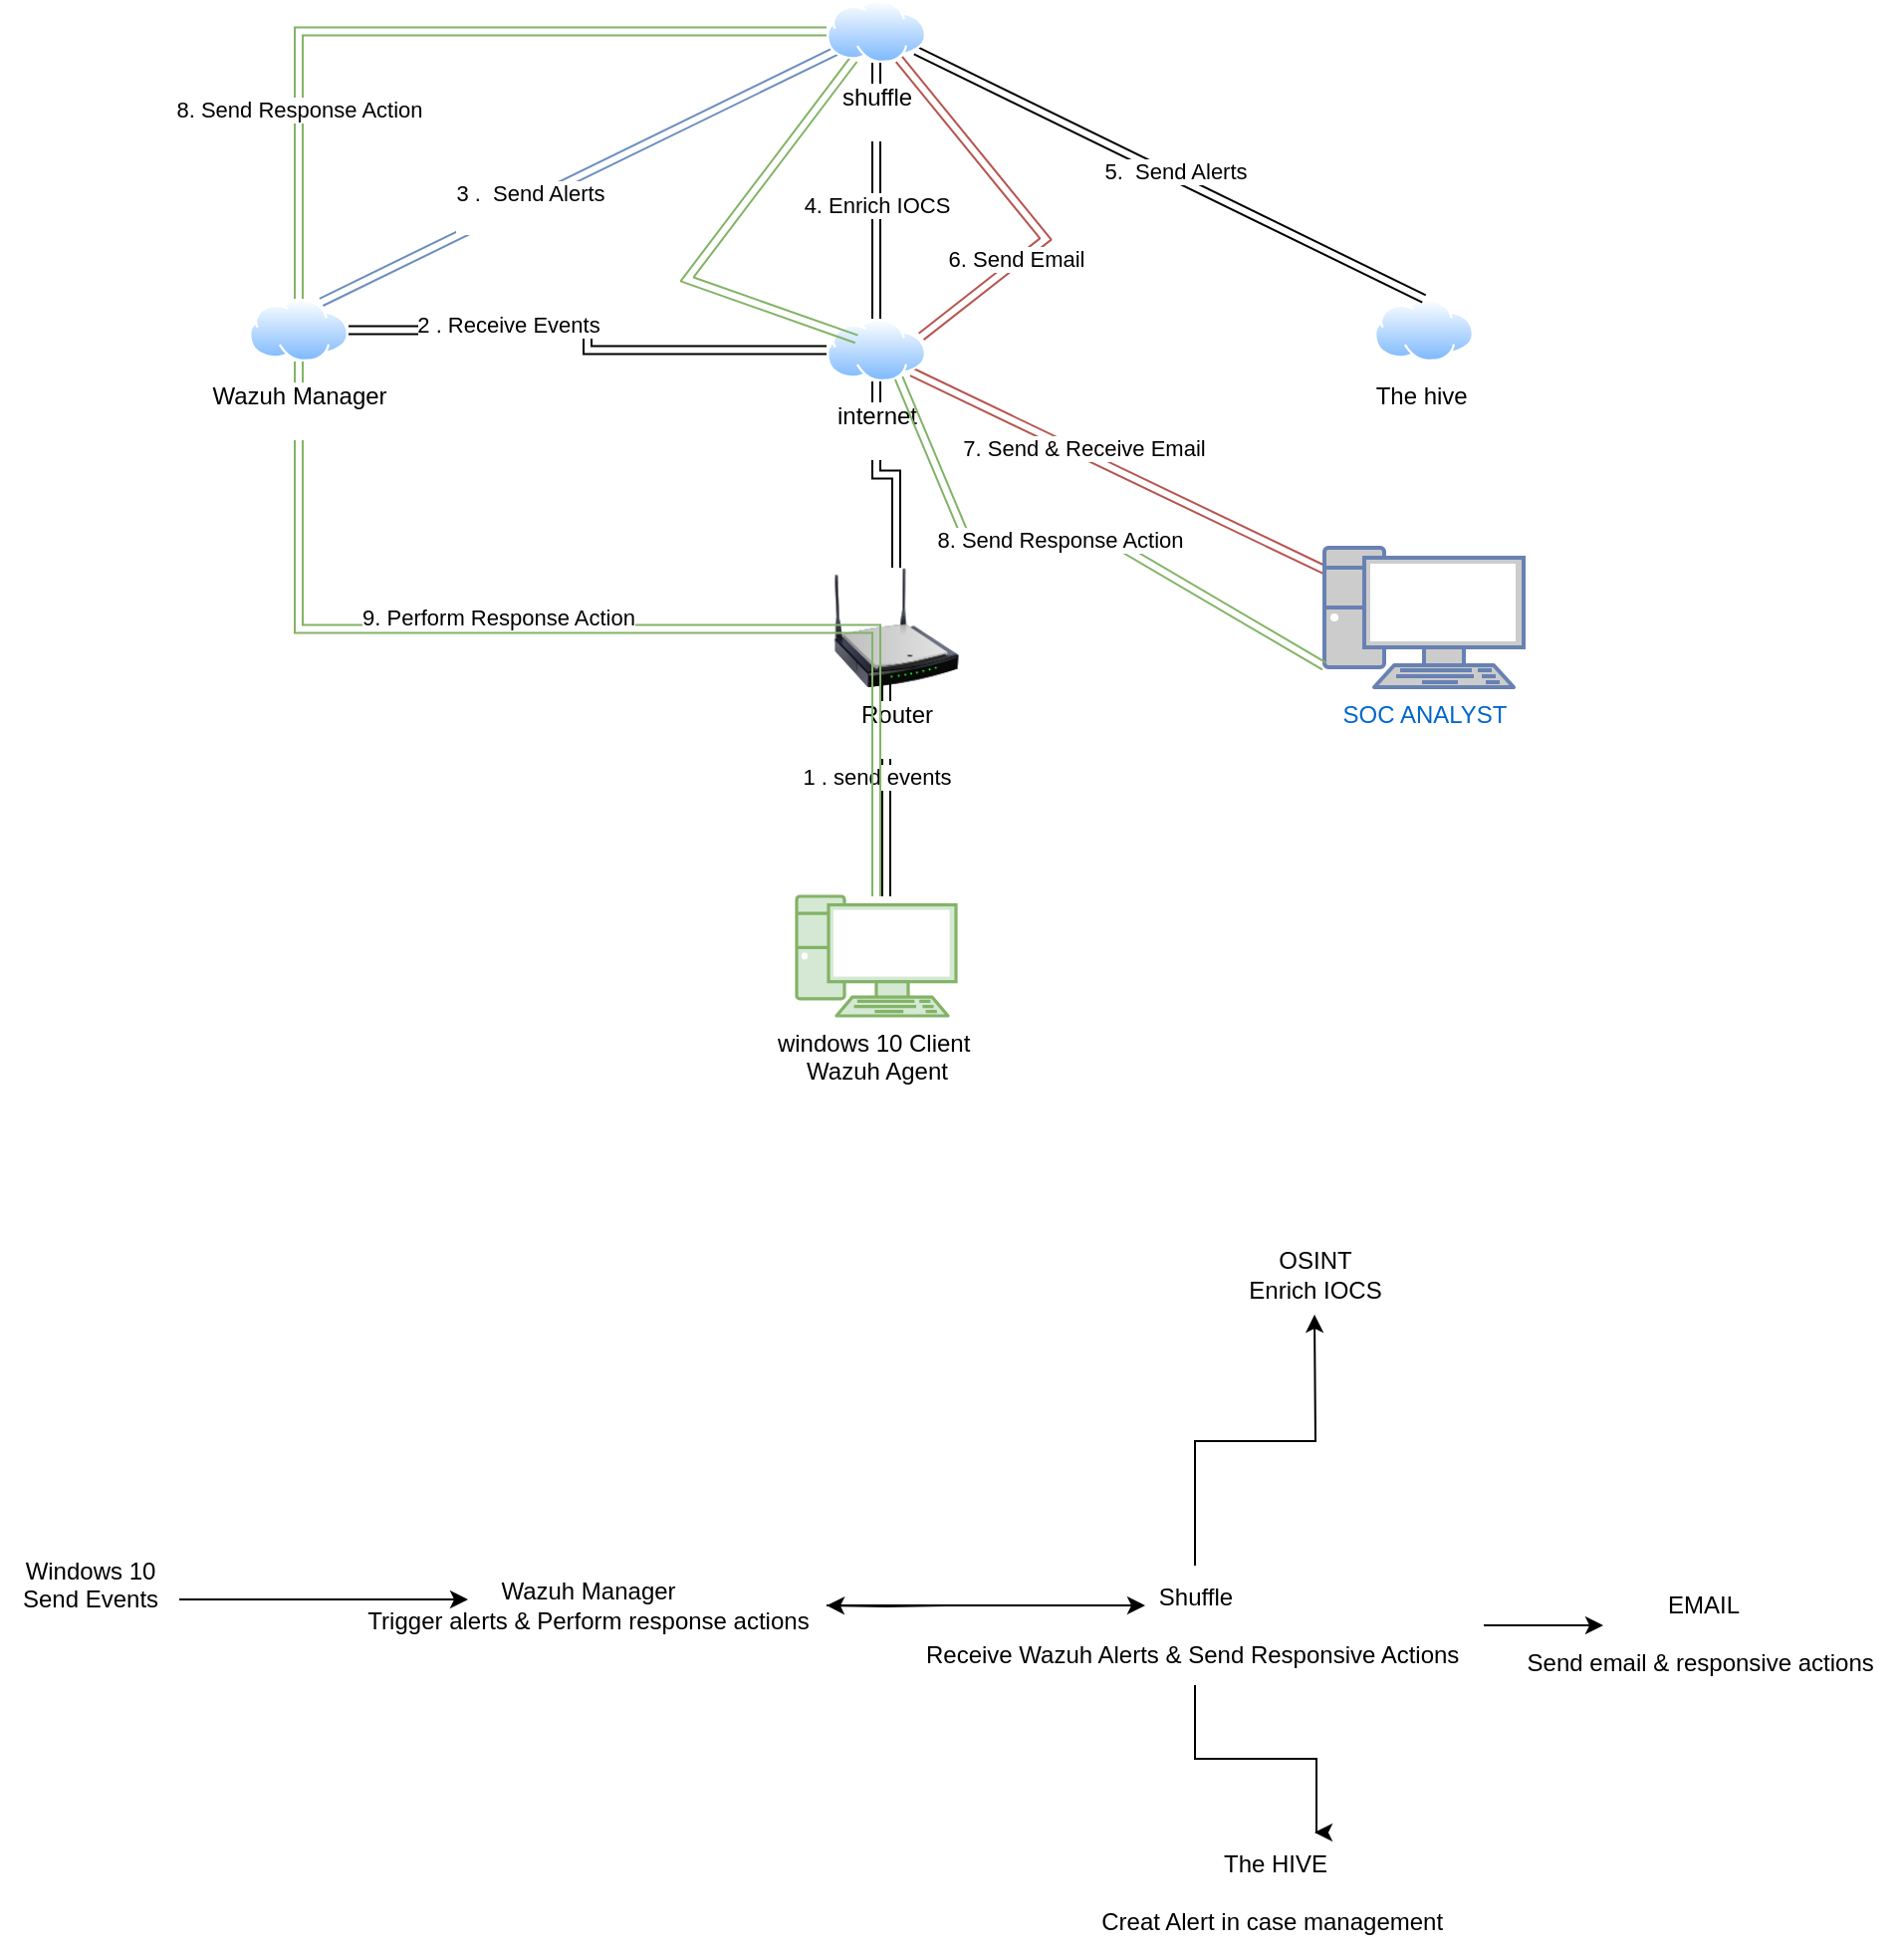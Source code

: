 <mxfile version="26.0.3">
  <diagram name="Page-1" id="JDlxFIEvhbSKyx2VA5MF">
    <mxGraphModel dx="1900" dy="569" grid="1" gridSize="10" guides="1" tooltips="1" connect="1" arrows="1" fold="1" page="1" pageScale="1" pageWidth="850" pageHeight="1100" math="0" shadow="0">
      <root>
        <mxCell id="0" />
        <mxCell id="1" parent="0" />
        <mxCell id="EQrk9Bu43pozjIBg5Hsc-10" style="edgeStyle=orthogonalEdgeStyle;rounded=0;orthogonalLoop=1;jettySize=auto;html=1;fillColor=#f8cecc;strokeColor=#000000;startArrow=classic;startFill=1;shape=link;" edge="1" parent="1">
          <mxGeometry relative="1" as="geometry">
            <mxPoint x="430" y="560" as="sourcePoint" />
            <mxPoint x="430" y="445" as="targetPoint" />
            <Array as="points">
              <mxPoint x="430" y="470" />
              <mxPoint x="430" y="470" />
            </Array>
          </mxGeometry>
        </mxCell>
        <mxCell id="EQrk9Bu43pozjIBg5Hsc-11" value="1 . send events" style="edgeLabel;html=1;align=center;verticalAlign=middle;resizable=0;points=[];" vertex="1" connectable="0" parent="EQrk9Bu43pozjIBg5Hsc-10">
          <mxGeometry x="0.051" y="-3" relative="1" as="geometry">
            <mxPoint x="-8" as="offset" />
          </mxGeometry>
        </mxCell>
        <mxCell id="EQrk9Bu43pozjIBg5Hsc-1" value="windows 10 Client&amp;nbsp;&lt;div&gt;Wazuh Agent&lt;/div&gt;" style="verticalAlign=top;verticalLabelPosition=bottom;labelPosition=center;align=center;html=1;outlineConnect=0;fillColor=#d5e8d4;strokeColor=#82b366;gradientDirection=north;strokeWidth=2;shape=mxgraph.networks.pc;" vertex="1" parent="1">
          <mxGeometry x="385" y="560" width="80" height="60" as="geometry" />
        </mxCell>
        <mxCell id="EQrk9Bu43pozjIBg5Hsc-20" style="edgeStyle=orthogonalEdgeStyle;rounded=0;orthogonalLoop=1;jettySize=auto;html=1;shape=link;" edge="1" parent="1" source="EQrk9Bu43pozjIBg5Hsc-2" target="EQrk9Bu43pozjIBg5Hsc-4">
          <mxGeometry relative="1" as="geometry" />
        </mxCell>
        <mxCell id="EQrk9Bu43pozjIBg5Hsc-2" value="Router&lt;div&gt;&lt;br&gt;&lt;/div&gt;" style="image;html=1;image=img/lib/clip_art/networking/Wireless_Router_N_128x128.png" vertex="1" parent="1">
          <mxGeometry x="400" y="395" width="70" height="60" as="geometry" />
        </mxCell>
        <mxCell id="EQrk9Bu43pozjIBg5Hsc-15" style="edgeStyle=orthogonalEdgeStyle;rounded=0;orthogonalLoop=1;jettySize=auto;html=1;shape=link;" edge="1" parent="1" source="EQrk9Bu43pozjIBg5Hsc-4" target="EQrk9Bu43pozjIBg5Hsc-6">
          <mxGeometry relative="1" as="geometry" />
        </mxCell>
        <mxCell id="EQrk9Bu43pozjIBg5Hsc-16" value="2 . Receive Events" style="edgeLabel;html=1;align=center;verticalAlign=middle;resizable=0;points=[];" vertex="1" connectable="0" parent="EQrk9Bu43pozjIBg5Hsc-15">
          <mxGeometry x="0.338" y="-3" relative="1" as="geometry">
            <mxPoint x="-3" as="offset" />
          </mxGeometry>
        </mxCell>
        <mxCell id="EQrk9Bu43pozjIBg5Hsc-28" style="rounded=0;orthogonalLoop=1;jettySize=auto;html=1;exitX=1;exitY=1;exitDx=0;exitDy=0;shape=link;fillColor=#f8cecc;strokeColor=#b85450;" edge="1" parent="1" source="EQrk9Bu43pozjIBg5Hsc-4" target="EQrk9Bu43pozjIBg5Hsc-9">
          <mxGeometry relative="1" as="geometry" />
        </mxCell>
        <mxCell id="EQrk9Bu43pozjIBg5Hsc-29" value="7. Send &amp;amp; Receive Email" style="edgeLabel;html=1;align=center;verticalAlign=middle;resizable=0;points=[];" vertex="1" connectable="0" parent="EQrk9Bu43pozjIBg5Hsc-28">
          <mxGeometry x="-0.187" y="4" relative="1" as="geometry">
            <mxPoint y="1" as="offset" />
          </mxGeometry>
        </mxCell>
        <mxCell id="EQrk9Bu43pozjIBg5Hsc-4" value="internet&lt;div&gt;&lt;br&gt;&lt;/div&gt;" style="image;aspect=fixed;perimeter=ellipsePerimeter;html=1;align=center;shadow=0;dashed=0;spacingTop=3;image=img/lib/active_directory/internet_cloud.svg;" vertex="1" parent="1">
          <mxGeometry x="400" y="270" width="50" height="31.5" as="geometry" />
        </mxCell>
        <mxCell id="EQrk9Bu43pozjIBg5Hsc-5" value="The hive&amp;nbsp;" style="image;aspect=fixed;perimeter=ellipsePerimeter;html=1;align=center;shadow=0;dashed=0;spacingTop=3;image=img/lib/active_directory/internet_cloud.svg;" vertex="1" parent="1">
          <mxGeometry x="675" y="260" width="50" height="31.5" as="geometry" />
        </mxCell>
        <mxCell id="EQrk9Bu43pozjIBg5Hsc-18" style="rounded=0;orthogonalLoop=1;jettySize=auto;html=1;exitX=0.75;exitY=0;exitDx=0;exitDy=0;shape=link;fillColor=#dae8fc;strokeColor=#6c8ebf;" edge="1" parent="1" source="EQrk9Bu43pozjIBg5Hsc-6" target="EQrk9Bu43pozjIBg5Hsc-8">
          <mxGeometry relative="1" as="geometry" />
        </mxCell>
        <mxCell id="EQrk9Bu43pozjIBg5Hsc-23" value="3 .&amp;nbsp; Send Alerts&lt;div&gt;&lt;br&gt;&lt;/div&gt;" style="edgeLabel;html=1;align=center;verticalAlign=middle;resizable=0;points=[];" vertex="1" connectable="0" parent="EQrk9Bu43pozjIBg5Hsc-18">
          <mxGeometry x="-0.202" y="-3" relative="1" as="geometry">
            <mxPoint as="offset" />
          </mxGeometry>
        </mxCell>
        <mxCell id="EQrk9Bu43pozjIBg5Hsc-35" style="edgeStyle=orthogonalEdgeStyle;rounded=0;orthogonalLoop=1;jettySize=auto;html=1;exitX=0.5;exitY=1;exitDx=0;exitDy=0;fillColor=#d5e8d4;strokeColor=#82b366;shape=link;" edge="1" parent="1" source="EQrk9Bu43pozjIBg5Hsc-6" target="EQrk9Bu43pozjIBg5Hsc-1">
          <mxGeometry relative="1" as="geometry" />
        </mxCell>
        <mxCell id="EQrk9Bu43pozjIBg5Hsc-36" value="9. Perform Response Action" style="edgeLabel;html=1;align=center;verticalAlign=middle;resizable=0;points=[];" vertex="1" connectable="0" parent="EQrk9Bu43pozjIBg5Hsc-35">
          <mxGeometry x="-0.162" y="6" relative="1" as="geometry">
            <mxPoint as="offset" />
          </mxGeometry>
        </mxCell>
        <mxCell id="EQrk9Bu43pozjIBg5Hsc-6" value="Wazuh Manager&lt;div&gt;&lt;br&gt;&lt;/div&gt;" style="image;aspect=fixed;perimeter=ellipsePerimeter;html=1;align=center;shadow=0;dashed=0;spacingTop=3;image=img/lib/active_directory/internet_cloud.svg;" vertex="1" parent="1">
          <mxGeometry x="110" y="260" width="50" height="31.5" as="geometry" />
        </mxCell>
        <mxCell id="EQrk9Bu43pozjIBg5Hsc-21" style="rounded=0;orthogonalLoop=1;jettySize=auto;html=1;entryX=0.5;entryY=0;entryDx=0;entryDy=0;shape=link;" edge="1" parent="1" source="EQrk9Bu43pozjIBg5Hsc-8" target="EQrk9Bu43pozjIBg5Hsc-4">
          <mxGeometry relative="1" as="geometry" />
        </mxCell>
        <mxCell id="EQrk9Bu43pozjIBg5Hsc-22" value="4.&amp;nbsp;&lt;span style=&quot;background-color: light-dark(#ffffff, var(--ge-dark-color, #121212)); color: light-dark(rgb(0, 0, 0), rgb(255, 255, 255));&quot;&gt;Enrich IOCS&lt;/span&gt;" style="edgeLabel;html=1;align=center;verticalAlign=middle;resizable=0;points=[];" vertex="1" connectable="0" parent="EQrk9Bu43pozjIBg5Hsc-21">
          <mxGeometry x="0.11" relative="1" as="geometry">
            <mxPoint as="offset" />
          </mxGeometry>
        </mxCell>
        <mxCell id="EQrk9Bu43pozjIBg5Hsc-24" style="rounded=0;orthogonalLoop=1;jettySize=auto;html=1;entryX=0.5;entryY=0;entryDx=0;entryDy=0;shape=link;" edge="1" parent="1" source="EQrk9Bu43pozjIBg5Hsc-8" target="EQrk9Bu43pozjIBg5Hsc-5">
          <mxGeometry relative="1" as="geometry" />
        </mxCell>
        <mxCell id="EQrk9Bu43pozjIBg5Hsc-25" value="5.&amp;nbsp; Send Alerts" style="edgeLabel;html=1;align=center;verticalAlign=middle;resizable=0;points=[];" vertex="1" connectable="0" parent="EQrk9Bu43pozjIBg5Hsc-24">
          <mxGeometry x="0.009" y="3" relative="1" as="geometry">
            <mxPoint as="offset" />
          </mxGeometry>
        </mxCell>
        <mxCell id="EQrk9Bu43pozjIBg5Hsc-26" style="rounded=0;orthogonalLoop=1;jettySize=auto;html=1;entryX=1;entryY=0.25;entryDx=0;entryDy=0;fillColor=#f8cecc;strokeColor=#b85450;shape=link;" edge="1" parent="1" source="EQrk9Bu43pozjIBg5Hsc-8" target="EQrk9Bu43pozjIBg5Hsc-4">
          <mxGeometry relative="1" as="geometry">
            <Array as="points">
              <mxPoint x="510" y="230" />
            </Array>
          </mxGeometry>
        </mxCell>
        <mxCell id="EQrk9Bu43pozjIBg5Hsc-27" value="6. Send Email" style="edgeLabel;html=1;align=center;verticalAlign=middle;resizable=0;points=[];" vertex="1" connectable="0" parent="EQrk9Bu43pozjIBg5Hsc-26">
          <mxGeometry x="0.373" y="-2" relative="1" as="geometry">
            <mxPoint as="offset" />
          </mxGeometry>
        </mxCell>
        <mxCell id="EQrk9Bu43pozjIBg5Hsc-30" style="rounded=0;orthogonalLoop=1;jettySize=auto;html=1;exitX=0.25;exitY=1;exitDx=0;exitDy=0;shape=link;fillColor=#d5e8d4;strokeColor=#82b366;" edge="1" parent="1" source="EQrk9Bu43pozjIBg5Hsc-8">
          <mxGeometry relative="1" as="geometry">
            <mxPoint x="404.998" y="150.005" as="sourcePoint" />
            <mxPoint x="415.057" y="280.208" as="targetPoint" />
            <Array as="points">
              <mxPoint x="330" y="250.21" />
            </Array>
          </mxGeometry>
        </mxCell>
        <mxCell id="EQrk9Bu43pozjIBg5Hsc-33" style="edgeStyle=orthogonalEdgeStyle;rounded=0;orthogonalLoop=1;jettySize=auto;html=1;entryX=0.5;entryY=0;entryDx=0;entryDy=0;fillColor=#d5e8d4;strokeColor=#82b366;shape=link;" edge="1" parent="1" source="EQrk9Bu43pozjIBg5Hsc-8" target="EQrk9Bu43pozjIBg5Hsc-6">
          <mxGeometry relative="1" as="geometry" />
        </mxCell>
        <mxCell id="EQrk9Bu43pozjIBg5Hsc-34" value="8. Send Response Action" style="edgeLabel;html=1;align=center;verticalAlign=middle;resizable=0;points=[];" vertex="1" connectable="0" parent="EQrk9Bu43pozjIBg5Hsc-33">
          <mxGeometry x="0.523" relative="1" as="geometry">
            <mxPoint as="offset" />
          </mxGeometry>
        </mxCell>
        <mxCell id="EQrk9Bu43pozjIBg5Hsc-8" value="shuffle&lt;div&gt;&lt;br&gt;&lt;/div&gt;" style="image;aspect=fixed;perimeter=ellipsePerimeter;html=1;align=center;shadow=0;dashed=0;spacingTop=3;image=img/lib/active_directory/internet_cloud.svg;" vertex="1" parent="1">
          <mxGeometry x="400" y="110" width="50" height="31.5" as="geometry" />
        </mxCell>
        <mxCell id="EQrk9Bu43pozjIBg5Hsc-9" value="SOC ANALYST&lt;div&gt;&lt;br&gt;&lt;/div&gt;" style="fontColor=#0066CC;verticalAlign=top;verticalLabelPosition=bottom;labelPosition=center;align=center;html=1;outlineConnect=0;fillColor=#CCCCCC;strokeColor=#6881B3;gradientColor=none;gradientDirection=north;strokeWidth=2;shape=mxgraph.networks.pc;" vertex="1" parent="1">
          <mxGeometry x="650" y="385" width="100" height="70" as="geometry" />
        </mxCell>
        <mxCell id="EQrk9Bu43pozjIBg5Hsc-31" style="rounded=0;orthogonalLoop=1;jettySize=auto;html=1;exitX=0.75;exitY=1;exitDx=0;exitDy=0;entryX=0;entryY=0.85;entryDx=0;entryDy=0;entryPerimeter=0;shape=link;fillColor=#d5e8d4;strokeColor=#82b366;" edge="1" parent="1" source="EQrk9Bu43pozjIBg5Hsc-4" target="EQrk9Bu43pozjIBg5Hsc-9">
          <mxGeometry relative="1" as="geometry">
            <Array as="points">
              <mxPoint x="470" y="380" />
              <mxPoint x="540" y="380" />
            </Array>
          </mxGeometry>
        </mxCell>
        <mxCell id="EQrk9Bu43pozjIBg5Hsc-32" value="8. Send Response Action" style="edgeLabel;html=1;align=center;verticalAlign=middle;resizable=0;points=[];" vertex="1" connectable="0" parent="EQrk9Bu43pozjIBg5Hsc-31">
          <mxGeometry x="-0.059" y="-1" relative="1" as="geometry">
            <mxPoint as="offset" />
          </mxGeometry>
        </mxCell>
        <mxCell id="EQrk9Bu43pozjIBg5Hsc-38" style="edgeStyle=orthogonalEdgeStyle;rounded=0;orthogonalLoop=1;jettySize=auto;html=1;" edge="1" parent="1" source="EQrk9Bu43pozjIBg5Hsc-37">
          <mxGeometry relative="1" as="geometry">
            <mxPoint x="220" y="913" as="targetPoint" />
          </mxGeometry>
        </mxCell>
        <mxCell id="EQrk9Bu43pozjIBg5Hsc-37" value="Windows 10&lt;div&gt;Send Events&lt;/div&gt;&lt;div&gt;&lt;br&gt;&lt;/div&gt;" style="text;html=1;align=center;verticalAlign=middle;resizable=0;points=[];autosize=1;strokeColor=none;fillColor=none;" vertex="1" parent="1">
          <mxGeometry x="-15" y="883" width="90" height="60" as="geometry" />
        </mxCell>
        <mxCell id="EQrk9Bu43pozjIBg5Hsc-40" style="edgeStyle=orthogonalEdgeStyle;rounded=0;orthogonalLoop=1;jettySize=auto;html=1;" edge="1" parent="1" source="EQrk9Bu43pozjIBg5Hsc-39">
          <mxGeometry relative="1" as="geometry">
            <mxPoint x="560" y="916" as="targetPoint" />
          </mxGeometry>
        </mxCell>
        <mxCell id="EQrk9Bu43pozjIBg5Hsc-39" value="Wazuh Manager&lt;div&gt;Trigger alerts &amp;amp; Perform response actions&lt;/div&gt;" style="text;html=1;align=center;verticalAlign=middle;resizable=0;points=[];autosize=1;strokeColor=none;fillColor=none;" vertex="1" parent="1">
          <mxGeometry x="160" y="896" width="240" height="40" as="geometry" />
        </mxCell>
        <mxCell id="EQrk9Bu43pozjIBg5Hsc-42" style="edgeStyle=orthogonalEdgeStyle;rounded=0;orthogonalLoop=1;jettySize=auto;html=1;" edge="1" parent="1" source="EQrk9Bu43pozjIBg5Hsc-41">
          <mxGeometry relative="1" as="geometry">
            <mxPoint x="645" y="770" as="targetPoint" />
          </mxGeometry>
        </mxCell>
        <mxCell id="EQrk9Bu43pozjIBg5Hsc-44" style="edgeStyle=orthogonalEdgeStyle;rounded=0;orthogonalLoop=1;jettySize=auto;html=1;" edge="1" parent="1" source="EQrk9Bu43pozjIBg5Hsc-41">
          <mxGeometry relative="1" as="geometry">
            <mxPoint x="645" y="1030" as="targetPoint" />
            <Array as="points">
              <mxPoint x="585" y="993" />
              <mxPoint x="646" y="993" />
            </Array>
          </mxGeometry>
        </mxCell>
        <mxCell id="EQrk9Bu43pozjIBg5Hsc-47" value="" style="edgeStyle=orthogonalEdgeStyle;rounded=0;orthogonalLoop=1;jettySize=auto;html=1;" edge="1" parent="1" target="EQrk9Bu43pozjIBg5Hsc-39">
          <mxGeometry relative="1" as="geometry">
            <mxPoint x="460" y="916" as="sourcePoint" />
          </mxGeometry>
        </mxCell>
        <mxCell id="EQrk9Bu43pozjIBg5Hsc-49" style="edgeStyle=orthogonalEdgeStyle;rounded=0;orthogonalLoop=1;jettySize=auto;html=1;" edge="1" parent="1" source="EQrk9Bu43pozjIBg5Hsc-41">
          <mxGeometry relative="1" as="geometry">
            <mxPoint x="790" y="926" as="targetPoint" />
          </mxGeometry>
        </mxCell>
        <mxCell id="EQrk9Bu43pozjIBg5Hsc-41" value="Shuffle&lt;div&gt;&lt;br&gt;&lt;/div&gt;&lt;div&gt;Receive Wazuh Alerts &amp;amp; Send Responsive Actions&amp;nbsp;&lt;/div&gt;" style="text;html=1;align=center;verticalAlign=middle;resizable=0;points=[];autosize=1;strokeColor=none;fillColor=none;" vertex="1" parent="1">
          <mxGeometry x="440" y="896" width="290" height="60" as="geometry" />
        </mxCell>
        <mxCell id="EQrk9Bu43pozjIBg5Hsc-43" value="OSINT&lt;div&gt;Enrich IOCS&lt;/div&gt;" style="text;html=1;align=center;verticalAlign=middle;resizable=0;points=[];autosize=1;strokeColor=none;fillColor=none;" vertex="1" parent="1">
          <mxGeometry x="600" y="730" width="90" height="40" as="geometry" />
        </mxCell>
        <mxCell id="EQrk9Bu43pozjIBg5Hsc-45" value="The HIVE&lt;div&gt;&lt;br&gt;&lt;/div&gt;&lt;div&gt;Creat Alert in case management&amp;nbsp;&lt;/div&gt;" style="text;html=1;align=center;verticalAlign=middle;resizable=0;points=[];autosize=1;strokeColor=none;fillColor=none;" vertex="1" parent="1">
          <mxGeometry x="530" y="1030" width="190" height="60" as="geometry" />
        </mxCell>
        <mxCell id="EQrk9Bu43pozjIBg5Hsc-50" value="EMAIL&lt;div&gt;&lt;br&gt;&lt;/div&gt;&lt;div&gt;Send email &amp;amp; responsive actions&amp;nbsp;&lt;/div&gt;" style="text;html=1;align=center;verticalAlign=middle;resizable=0;points=[];autosize=1;strokeColor=none;fillColor=none;" vertex="1" parent="1">
          <mxGeometry x="740" y="900" width="200" height="60" as="geometry" />
        </mxCell>
      </root>
    </mxGraphModel>
  </diagram>
</mxfile>
